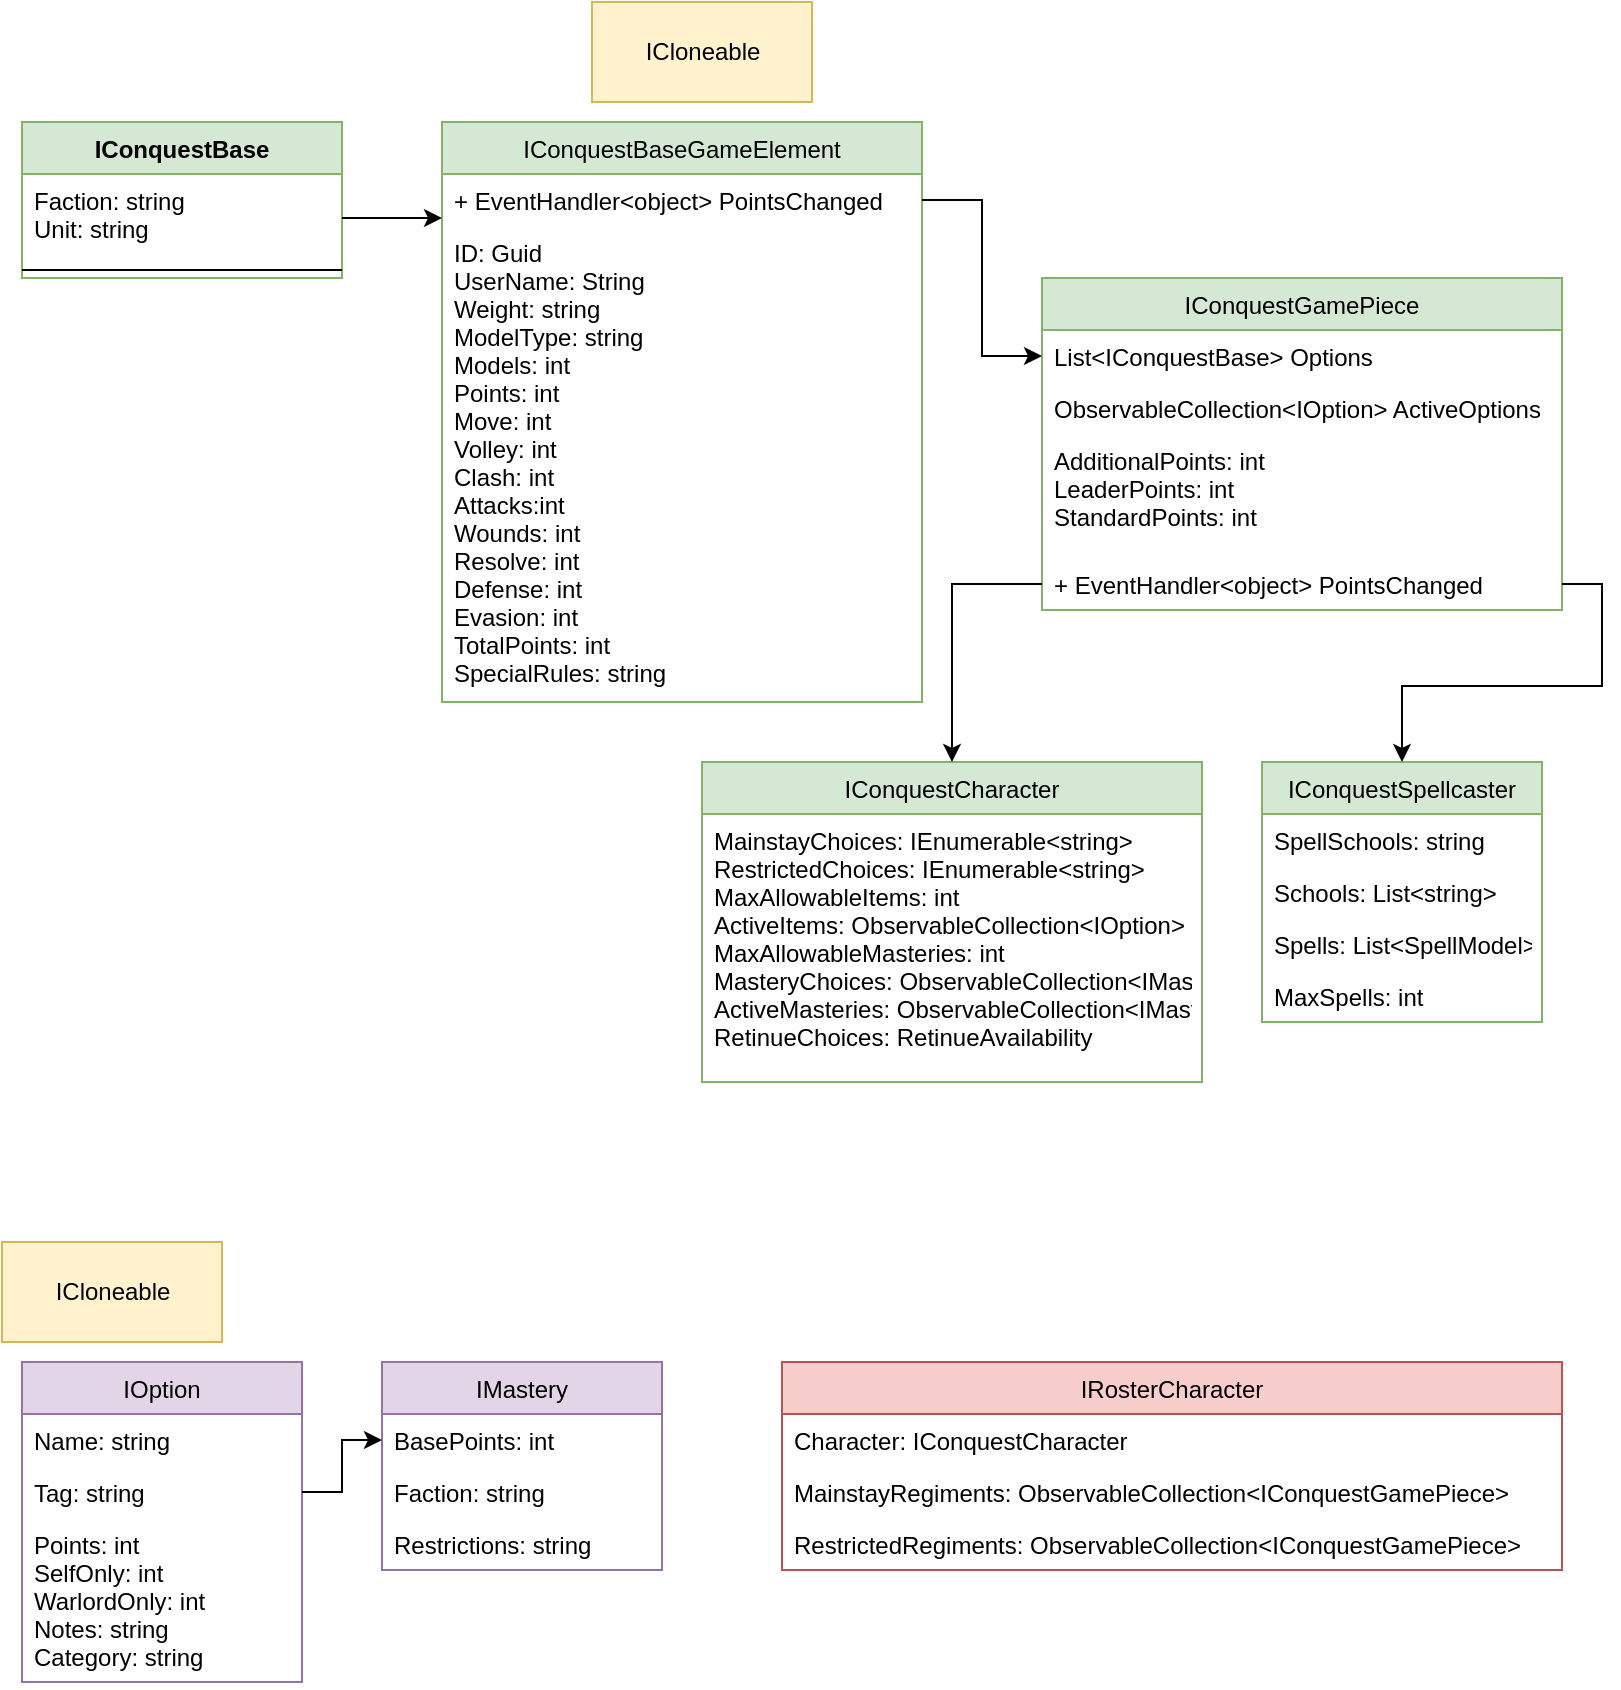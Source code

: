 <mxfile version="13.11.0" type="device"><diagram id="q9OzSp8C78tUa6LeFROb" name="Page-1"><mxGraphModel dx="1673" dy="896" grid="1" gridSize="10" guides="1" tooltips="1" connect="1" arrows="1" fold="1" page="1" pageScale="1" pageWidth="850" pageHeight="1100" math="0" shadow="0"><root><mxCell id="0"/><mxCell id="1" parent="0"/><mxCell id="FbpT5T4yOtQo2WCeA1Lf-2" value="IConquestBase" style="swimlane;fontStyle=1;align=center;verticalAlign=top;childLayout=stackLayout;horizontal=1;startSize=26;horizontalStack=0;resizeParent=1;resizeParentMax=0;resizeLast=0;collapsible=1;marginBottom=0;fillColor=#d5e8d4;strokeColor=#82b366;" vertex="1" parent="1"><mxGeometry x="30" y="70" width="160" height="78" as="geometry"/></mxCell><mxCell id="FbpT5T4yOtQo2WCeA1Lf-3" value="Faction: string&#10;Unit: string" style="text;strokeColor=none;fillColor=none;align=left;verticalAlign=top;spacingLeft=4;spacingRight=4;overflow=hidden;rotatable=0;points=[[0,0.5],[1,0.5]];portConstraint=eastwest;" vertex="1" parent="FbpT5T4yOtQo2WCeA1Lf-2"><mxGeometry y="26" width="160" height="44" as="geometry"/></mxCell><mxCell id="FbpT5T4yOtQo2WCeA1Lf-4" value="" style="line;strokeWidth=1;fillColor=none;align=left;verticalAlign=middle;spacingTop=-1;spacingLeft=3;spacingRight=3;rotatable=0;labelPosition=right;points=[];portConstraint=eastwest;" vertex="1" parent="FbpT5T4yOtQo2WCeA1Lf-2"><mxGeometry y="70" width="160" height="8" as="geometry"/></mxCell><mxCell id="FbpT5T4yOtQo2WCeA1Lf-7" value="IConquestBaseGameElement" style="swimlane;fontStyle=0;childLayout=stackLayout;horizontal=1;startSize=26;fillColor=#d5e8d4;horizontalStack=0;resizeParent=1;resizeParentMax=0;resizeLast=0;collapsible=1;marginBottom=0;strokeColor=#82b366;" vertex="1" parent="1"><mxGeometry x="240" y="70" width="240" height="290" as="geometry"/></mxCell><mxCell id="FbpT5T4yOtQo2WCeA1Lf-8" value="+ EventHandler&lt;object&gt; PointsChanged" style="text;strokeColor=none;fillColor=none;align=left;verticalAlign=top;spacingLeft=4;spacingRight=4;overflow=hidden;rotatable=0;points=[[0,0.5],[1,0.5]];portConstraint=eastwest;" vertex="1" parent="FbpT5T4yOtQo2WCeA1Lf-7"><mxGeometry y="26" width="240" height="26" as="geometry"/></mxCell><mxCell id="FbpT5T4yOtQo2WCeA1Lf-9" value="ID: Guid&#10;UserName: String&#10;Weight: string&#10;ModelType: string&#10;Models: int&#10;Points: int&#10;Move: int&#10;Volley: int&#10;Clash: int&#10;Attacks:int&#10;Wounds: int&#10;Resolve: int&#10;Defense: int&#10;Evasion: int&#10;TotalPoints: int&#10;SpecialRules: string" style="text;strokeColor=none;fillColor=none;align=left;verticalAlign=top;spacingLeft=4;spacingRight=4;overflow=hidden;rotatable=0;points=[[0,0.5],[1,0.5]];portConstraint=eastwest;" vertex="1" parent="FbpT5T4yOtQo2WCeA1Lf-7"><mxGeometry y="52" width="240" height="238" as="geometry"/></mxCell><mxCell id="FbpT5T4yOtQo2WCeA1Lf-11" value="ICloneable" style="html=1;fillColor=#fff2cc;strokeColor=#d6b656;" vertex="1" parent="1"><mxGeometry x="315" y="10" width="110" height="50" as="geometry"/></mxCell><mxCell id="FbpT5T4yOtQo2WCeA1Lf-13" style="edgeStyle=orthogonalEdgeStyle;rounded=0;orthogonalLoop=1;jettySize=auto;html=1;exitX=1;exitY=0.5;exitDx=0;exitDy=0;" edge="1" parent="1" source="FbpT5T4yOtQo2WCeA1Lf-3"><mxGeometry relative="1" as="geometry"><mxPoint x="240" y="118" as="targetPoint"/></mxGeometry></mxCell><mxCell id="FbpT5T4yOtQo2WCeA1Lf-14" value="IConquestGamePiece" style="swimlane;fontStyle=0;childLayout=stackLayout;horizontal=1;startSize=26;fillColor=#d5e8d4;horizontalStack=0;resizeParent=1;resizeParentMax=0;resizeLast=0;collapsible=1;marginBottom=0;strokeColor=#82b366;" vertex="1" parent="1"><mxGeometry x="540" y="148" width="260" height="166" as="geometry"/></mxCell><mxCell id="FbpT5T4yOtQo2WCeA1Lf-15" value="List&lt;IConquestBase&gt; Options" style="text;strokeColor=none;fillColor=none;align=left;verticalAlign=top;spacingLeft=4;spacingRight=4;overflow=hidden;rotatable=0;points=[[0,0.5],[1,0.5]];portConstraint=eastwest;" vertex="1" parent="FbpT5T4yOtQo2WCeA1Lf-14"><mxGeometry y="26" width="260" height="26" as="geometry"/></mxCell><mxCell id="FbpT5T4yOtQo2WCeA1Lf-16" value="ObservableCollection&lt;IOption&gt; ActiveOptions" style="text;strokeColor=none;fillColor=none;align=left;verticalAlign=top;spacingLeft=4;spacingRight=4;overflow=hidden;rotatable=0;points=[[0,0.5],[1,0.5]];portConstraint=eastwest;" vertex="1" parent="FbpT5T4yOtQo2WCeA1Lf-14"><mxGeometry y="52" width="260" height="26" as="geometry"/></mxCell><mxCell id="FbpT5T4yOtQo2WCeA1Lf-17" value="AdditionalPoints: int&#10;LeaderPoints: int&#10;StandardPoints: int&#10;" style="text;strokeColor=none;fillColor=none;align=left;verticalAlign=top;spacingLeft=4;spacingRight=4;overflow=hidden;rotatable=0;points=[[0,0.5],[1,0.5]];portConstraint=eastwest;" vertex="1" parent="FbpT5T4yOtQo2WCeA1Lf-14"><mxGeometry y="78" width="260" height="62" as="geometry"/></mxCell><mxCell id="FbpT5T4yOtQo2WCeA1Lf-18" value="+ EventHandler&lt;object&gt; PointsChanged" style="text;strokeColor=none;fillColor=none;align=left;verticalAlign=top;spacingLeft=4;spacingRight=4;overflow=hidden;rotatable=0;points=[[0,0.5],[1,0.5]];portConstraint=eastwest;" vertex="1" parent="FbpT5T4yOtQo2WCeA1Lf-14"><mxGeometry y="140" width="260" height="26" as="geometry"/></mxCell><mxCell id="FbpT5T4yOtQo2WCeA1Lf-19" style="edgeStyle=orthogonalEdgeStyle;rounded=0;orthogonalLoop=1;jettySize=auto;html=1;exitX=1;exitY=0.5;exitDx=0;exitDy=0;entryX=0;entryY=0.5;entryDx=0;entryDy=0;" edge="1" parent="1" source="FbpT5T4yOtQo2WCeA1Lf-8" target="FbpT5T4yOtQo2WCeA1Lf-15"><mxGeometry relative="1" as="geometry"><mxPoint x="530" y="109" as="targetPoint"/></mxGeometry></mxCell><mxCell id="FbpT5T4yOtQo2WCeA1Lf-20" value="IConquestCharacter" style="swimlane;fontStyle=0;childLayout=stackLayout;horizontal=1;startSize=26;fillColor=#d5e8d4;horizontalStack=0;resizeParent=1;resizeParentMax=0;resizeLast=0;collapsible=1;marginBottom=0;strokeColor=#82b366;" vertex="1" parent="1"><mxGeometry x="370" y="390" width="250" height="160" as="geometry"/></mxCell><mxCell id="FbpT5T4yOtQo2WCeA1Lf-21" value="MainstayChoices: IEnumerable&lt;string&gt;&#10;RestrictedChoices: IEnumerable&lt;string&gt;&#10;MaxAllowableItems: int&#10;ActiveItems: ObservableCollection&lt;IOption&gt;&#10;MaxAllowableMasteries: int&#10;MasteryChoices: ObservableCollection&lt;IMastery&gt;&#10;ActiveMasteries: ObservableCollection&lt;IMastery&gt;&#10;RetinueChoices: RetinueAvailability" style="text;strokeColor=none;fillColor=none;align=left;verticalAlign=top;spacingLeft=4;spacingRight=4;overflow=hidden;rotatable=0;points=[[0,0.5],[1,0.5]];portConstraint=eastwest;" vertex="1" parent="FbpT5T4yOtQo2WCeA1Lf-20"><mxGeometry y="26" width="250" height="134" as="geometry"/></mxCell><mxCell id="FbpT5T4yOtQo2WCeA1Lf-24" style="edgeStyle=orthogonalEdgeStyle;rounded=0;orthogonalLoop=1;jettySize=auto;html=1;entryX=0.5;entryY=0;entryDx=0;entryDy=0;" edge="1" parent="1" source="FbpT5T4yOtQo2WCeA1Lf-18" target="FbpT5T4yOtQo2WCeA1Lf-20"><mxGeometry relative="1" as="geometry"><mxPoint x="670" y="320" as="targetPoint"/></mxGeometry></mxCell><mxCell id="FbpT5T4yOtQo2WCeA1Lf-25" value="IOption" style="swimlane;fontStyle=0;childLayout=stackLayout;horizontal=1;startSize=26;fillColor=#e1d5e7;horizontalStack=0;resizeParent=1;resizeParentMax=0;resizeLast=0;collapsible=1;marginBottom=0;strokeColor=#9673a6;" vertex="1" parent="1"><mxGeometry x="30" y="690" width="140" height="160" as="geometry"/></mxCell><mxCell id="FbpT5T4yOtQo2WCeA1Lf-26" value="Name: string" style="text;strokeColor=none;fillColor=none;align=left;verticalAlign=top;spacingLeft=4;spacingRight=4;overflow=hidden;rotatable=0;points=[[0,0.5],[1,0.5]];portConstraint=eastwest;" vertex="1" parent="FbpT5T4yOtQo2WCeA1Lf-25"><mxGeometry y="26" width="140" height="26" as="geometry"/></mxCell><mxCell id="FbpT5T4yOtQo2WCeA1Lf-27" value="Tag: string" style="text;strokeColor=none;fillColor=none;align=left;verticalAlign=top;spacingLeft=4;spacingRight=4;overflow=hidden;rotatable=0;points=[[0,0.5],[1,0.5]];portConstraint=eastwest;" vertex="1" parent="FbpT5T4yOtQo2WCeA1Lf-25"><mxGeometry y="52" width="140" height="26" as="geometry"/></mxCell><mxCell id="FbpT5T4yOtQo2WCeA1Lf-28" value="Points: int&#10;SelfOnly: int&#10;WarlordOnly: int&#10;Notes: string&#10;Category: string" style="text;strokeColor=none;fillColor=none;align=left;verticalAlign=top;spacingLeft=4;spacingRight=4;overflow=hidden;rotatable=0;points=[[0,0.5],[1,0.5]];portConstraint=eastwest;" vertex="1" parent="FbpT5T4yOtQo2WCeA1Lf-25"><mxGeometry y="78" width="140" height="82" as="geometry"/></mxCell><mxCell id="FbpT5T4yOtQo2WCeA1Lf-29" value="IMastery" style="swimlane;fontStyle=0;childLayout=stackLayout;horizontal=1;startSize=26;fillColor=#e1d5e7;horizontalStack=0;resizeParent=1;resizeParentMax=0;resizeLast=0;collapsible=1;marginBottom=0;strokeColor=#9673a6;" vertex="1" parent="1"><mxGeometry x="210" y="690" width="140" height="104" as="geometry"/></mxCell><mxCell id="FbpT5T4yOtQo2WCeA1Lf-30" value="BasePoints: int" style="text;strokeColor=none;fillColor=none;align=left;verticalAlign=top;spacingLeft=4;spacingRight=4;overflow=hidden;rotatable=0;points=[[0,0.5],[1,0.5]];portConstraint=eastwest;" vertex="1" parent="FbpT5T4yOtQo2WCeA1Lf-29"><mxGeometry y="26" width="140" height="26" as="geometry"/></mxCell><mxCell id="FbpT5T4yOtQo2WCeA1Lf-31" value="Faction: string" style="text;strokeColor=none;fillColor=none;align=left;verticalAlign=top;spacingLeft=4;spacingRight=4;overflow=hidden;rotatable=0;points=[[0,0.5],[1,0.5]];portConstraint=eastwest;" vertex="1" parent="FbpT5T4yOtQo2WCeA1Lf-29"><mxGeometry y="52" width="140" height="26" as="geometry"/></mxCell><mxCell id="FbpT5T4yOtQo2WCeA1Lf-32" value="Restrictions: string" style="text;strokeColor=none;fillColor=none;align=left;verticalAlign=top;spacingLeft=4;spacingRight=4;overflow=hidden;rotatable=0;points=[[0,0.5],[1,0.5]];portConstraint=eastwest;" vertex="1" parent="FbpT5T4yOtQo2WCeA1Lf-29"><mxGeometry y="78" width="140" height="26" as="geometry"/></mxCell><mxCell id="FbpT5T4yOtQo2WCeA1Lf-33" style="edgeStyle=orthogonalEdgeStyle;rounded=0;orthogonalLoop=1;jettySize=auto;html=1;exitX=1;exitY=0.5;exitDx=0;exitDy=0;entryX=0;entryY=0.5;entryDx=0;entryDy=0;" edge="1" parent="1" source="FbpT5T4yOtQo2WCeA1Lf-27" target="FbpT5T4yOtQo2WCeA1Lf-30"><mxGeometry relative="1" as="geometry"/></mxCell><mxCell id="FbpT5T4yOtQo2WCeA1Lf-34" value="IConquestSpellcaster" style="swimlane;fontStyle=0;childLayout=stackLayout;horizontal=1;startSize=26;fillColor=#d5e8d4;horizontalStack=0;resizeParent=1;resizeParentMax=0;resizeLast=0;collapsible=1;marginBottom=0;strokeColor=#82b366;" vertex="1" parent="1"><mxGeometry x="650" y="390" width="140" height="130" as="geometry"/></mxCell><mxCell id="FbpT5T4yOtQo2WCeA1Lf-35" value="SpellSchools: string" style="text;strokeColor=none;fillColor=none;align=left;verticalAlign=top;spacingLeft=4;spacingRight=4;overflow=hidden;rotatable=0;points=[[0,0.5],[1,0.5]];portConstraint=eastwest;" vertex="1" parent="FbpT5T4yOtQo2WCeA1Lf-34"><mxGeometry y="26" width="140" height="26" as="geometry"/></mxCell><mxCell id="FbpT5T4yOtQo2WCeA1Lf-36" value="Schools: List&lt;string&gt;" style="text;strokeColor=none;fillColor=none;align=left;verticalAlign=top;spacingLeft=4;spacingRight=4;overflow=hidden;rotatable=0;points=[[0,0.5],[1,0.5]];portConstraint=eastwest;" vertex="1" parent="FbpT5T4yOtQo2WCeA1Lf-34"><mxGeometry y="52" width="140" height="26" as="geometry"/></mxCell><mxCell id="FbpT5T4yOtQo2WCeA1Lf-37" value="Spells: List&lt;SpellModel&gt;" style="text;strokeColor=none;fillColor=none;align=left;verticalAlign=top;spacingLeft=4;spacingRight=4;overflow=hidden;rotatable=0;points=[[0,0.5],[1,0.5]];portConstraint=eastwest;" vertex="1" parent="FbpT5T4yOtQo2WCeA1Lf-34"><mxGeometry y="78" width="140" height="26" as="geometry"/></mxCell><mxCell id="FbpT5T4yOtQo2WCeA1Lf-39" value="MaxSpells: int" style="text;strokeColor=none;fillColor=none;align=left;verticalAlign=top;spacingLeft=4;spacingRight=4;overflow=hidden;rotatable=0;points=[[0,0.5],[1,0.5]];portConstraint=eastwest;" vertex="1" parent="FbpT5T4yOtQo2WCeA1Lf-34"><mxGeometry y="104" width="140" height="26" as="geometry"/></mxCell><mxCell id="FbpT5T4yOtQo2WCeA1Lf-40" style="edgeStyle=orthogonalEdgeStyle;rounded=0;orthogonalLoop=1;jettySize=auto;html=1;exitX=1;exitY=0.5;exitDx=0;exitDy=0;entryX=0.5;entryY=0;entryDx=0;entryDy=0;" edge="1" parent="1" source="FbpT5T4yOtQo2WCeA1Lf-18" target="FbpT5T4yOtQo2WCeA1Lf-34"><mxGeometry relative="1" as="geometry"/></mxCell><mxCell id="FbpT5T4yOtQo2WCeA1Lf-42" value="ICloneable" style="html=1;fillColor=#fff2cc;strokeColor=#d6b656;" vertex="1" parent="1"><mxGeometry x="20" y="630" width="110" height="50" as="geometry"/></mxCell><mxCell id="FbpT5T4yOtQo2WCeA1Lf-43" value="IRosterCharacter" style="swimlane;fontStyle=0;childLayout=stackLayout;horizontal=1;startSize=26;fillColor=#f8cecc;horizontalStack=0;resizeParent=1;resizeParentMax=0;resizeLast=0;collapsible=1;marginBottom=0;strokeColor=#b85450;" vertex="1" parent="1"><mxGeometry x="410" y="690" width="390" height="104" as="geometry"/></mxCell><mxCell id="FbpT5T4yOtQo2WCeA1Lf-44" value="Character: IConquestCharacter" style="text;strokeColor=none;fillColor=none;align=left;verticalAlign=top;spacingLeft=4;spacingRight=4;overflow=hidden;rotatable=0;points=[[0,0.5],[1,0.5]];portConstraint=eastwest;" vertex="1" parent="FbpT5T4yOtQo2WCeA1Lf-43"><mxGeometry y="26" width="390" height="26" as="geometry"/></mxCell><mxCell id="FbpT5T4yOtQo2WCeA1Lf-45" value="MainstayRegiments: ObservableCollection&lt;IConquestGamePiece&gt;" style="text;strokeColor=none;fillColor=none;align=left;verticalAlign=top;spacingLeft=4;spacingRight=4;overflow=hidden;rotatable=0;points=[[0,0.5],[1,0.5]];portConstraint=eastwest;" vertex="1" parent="FbpT5T4yOtQo2WCeA1Lf-43"><mxGeometry y="52" width="390" height="26" as="geometry"/></mxCell><mxCell id="FbpT5T4yOtQo2WCeA1Lf-46" value="RestrictedRegiments: ObservableCollection&lt;IConquestGamePiece&gt;" style="text;strokeColor=none;fillColor=none;align=left;verticalAlign=top;spacingLeft=4;spacingRight=4;overflow=hidden;rotatable=0;points=[[0,0.5],[1,0.5]];portConstraint=eastwest;" vertex="1" parent="FbpT5T4yOtQo2WCeA1Lf-43"><mxGeometry y="78" width="390" height="26" as="geometry"/></mxCell></root></mxGraphModel></diagram></mxfile>